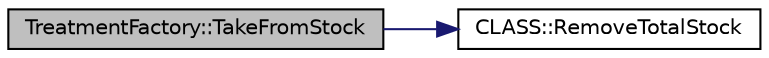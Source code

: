 digraph G
{
  edge [fontname="Helvetica",fontsize="10",labelfontname="Helvetica",labelfontsize="10"];
  node [fontname="Helvetica",fontsize="10",shape=record];
  rankdir="LR";
  Node1 [label="TreatmentFactory::TakeFromStock",height=0.2,width=0.4,color="black", fillcolor="grey75", style="filled" fontcolor="black"];
  Node1 -> Node2 [color="midnightblue",fontsize="10",style="solid",fontname="Helvetica"];
  Node2 [label="CLASS::RemoveTotalStock",height=0.2,width=0.4,color="black", fillcolor="white", style="filled",URL="$class_c_l_a_s_s.html#a3ae1c315ab87914c8e2c2ddea2d25a9d"];
}
